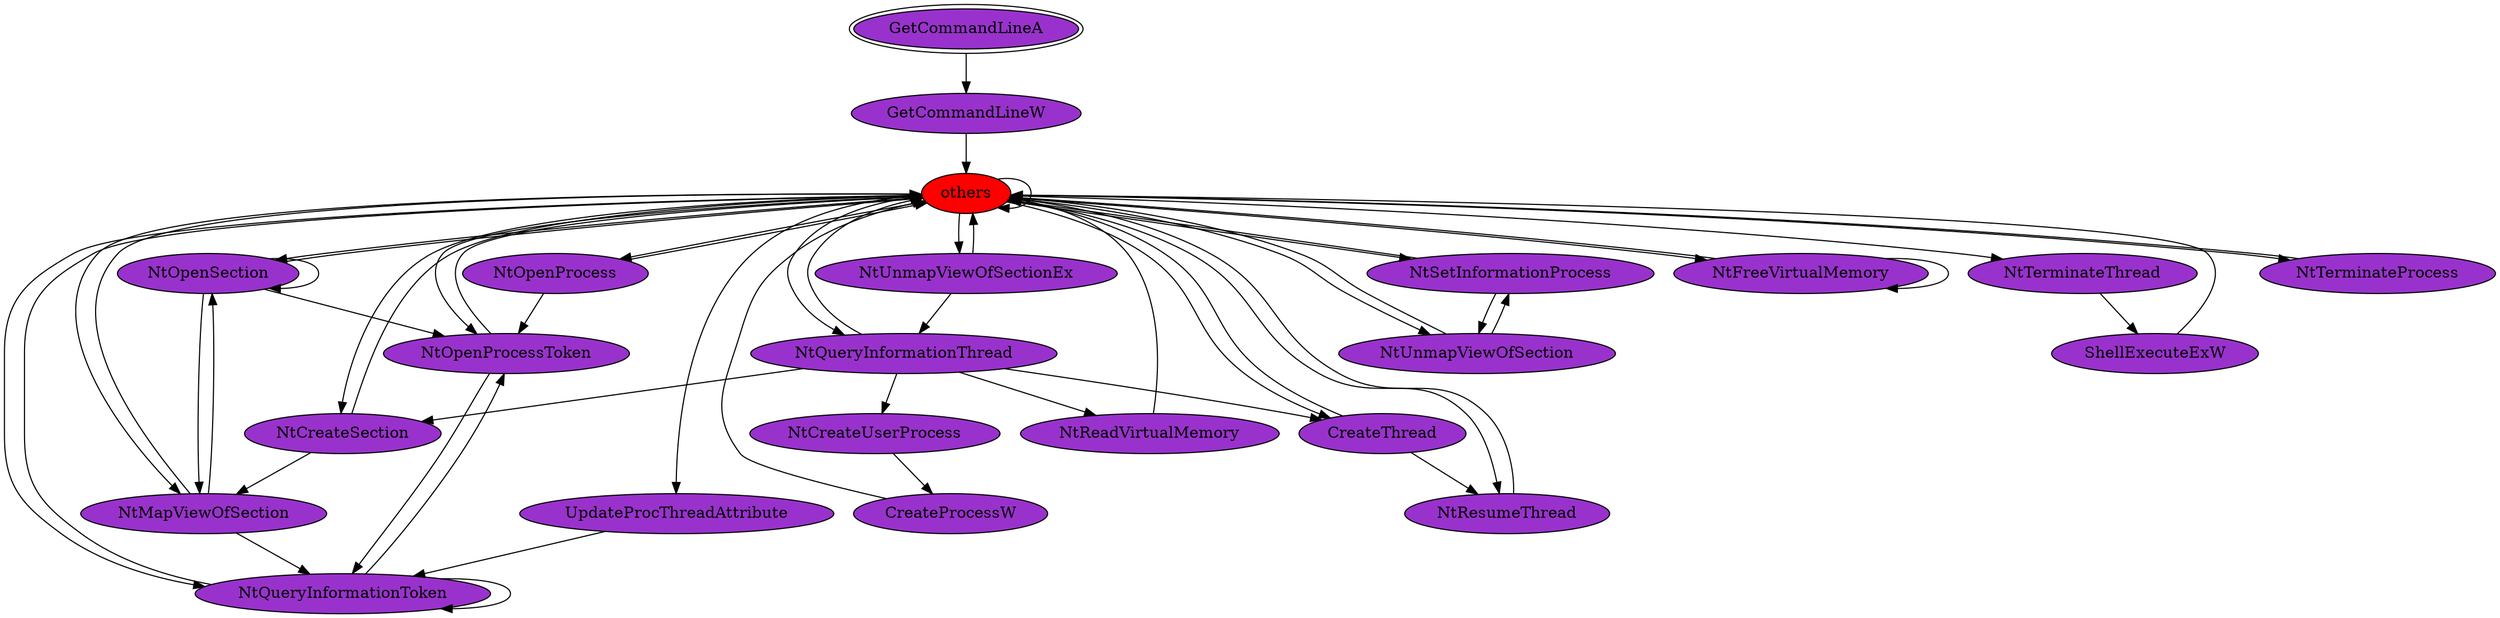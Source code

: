 digraph "./REPORTS/3965/API_PER_CATEGORY/ShellExecuteEx.exe_3088_Processes_API_per_Category_Transition_Matrix" {
	GetCommandLineA [label=GetCommandLineA fillcolor=darkorchid peripheries=2 style=filled]
	GetCommandLineW [label=GetCommandLineW fillcolor=darkorchid style=filled]
	GetCommandLineA -> GetCommandLineW [label=""]
	others [label=others fillcolor=red style=filled]
	GetCommandLineW -> others [label=""]
	others -> others [label=""]
	NtOpenSection [label=NtOpenSection fillcolor=darkorchid style=filled]
	others -> NtOpenSection [label=""]
	NtCreateSection [label=NtCreateSection fillcolor=darkorchid style=filled]
	others -> NtCreateSection [label=""]
	NtMapViewOfSection [label=NtMapViewOfSection fillcolor=darkorchid style=filled]
	others -> NtMapViewOfSection [label=""]
	NtQueryInformationToken [label=NtQueryInformationToken fillcolor=darkorchid style=filled]
	others -> NtQueryInformationToken [label=""]
	NtOpenProcessToken [label=NtOpenProcessToken fillcolor=darkorchid style=filled]
	others -> NtOpenProcessToken [label=""]
	NtSetInformationProcess [label=NtSetInformationProcess fillcolor=darkorchid style=filled]
	others -> NtSetInformationProcess [label=""]
	NtUnmapViewOfSectionEx [label=NtUnmapViewOfSectionEx fillcolor=darkorchid style=filled]
	others -> NtUnmapViewOfSectionEx [label=""]
	NtQueryInformationThread [label=NtQueryInformationThread fillcolor=darkorchid style=filled]
	others -> NtQueryInformationThread [label=""]
	CreateThread [label=CreateThread fillcolor=darkorchid style=filled]
	others -> CreateThread [label=""]
	NtResumeThread [label=NtResumeThread fillcolor=darkorchid style=filled]
	others -> NtResumeThread [label=""]
	NtOpenProcess [label=NtOpenProcess fillcolor=darkorchid style=filled]
	others -> NtOpenProcess [label=""]
	UpdateProcThreadAttribute [label=UpdateProcThreadAttribute fillcolor=darkorchid style=filled]
	others -> UpdateProcThreadAttribute [label=""]
	NtUnmapViewOfSection [label=NtUnmapViewOfSection fillcolor=darkorchid style=filled]
	others -> NtUnmapViewOfSection [label=""]
	NtFreeVirtualMemory [label=NtFreeVirtualMemory fillcolor=darkorchid style=filled]
	others -> NtFreeVirtualMemory [label=""]
	NtTerminateThread [label=NtTerminateThread fillcolor=darkorchid style=filled]
	others -> NtTerminateThread [label=""]
	NtTerminateProcess [label=NtTerminateProcess fillcolor=darkorchid style=filled]
	others -> NtTerminateProcess [label=""]
	NtOpenSection -> others [label=""]
	NtOpenSection -> NtOpenSection [label=""]
	NtOpenSection -> NtMapViewOfSection [label=""]
	NtOpenSection -> NtOpenProcessToken [label=""]
	NtCreateSection -> others [label=""]
	NtCreateSection -> NtMapViewOfSection [label=""]
	NtMapViewOfSection -> others [label=""]
	NtMapViewOfSection -> NtOpenSection [label=""]
	NtMapViewOfSection -> NtQueryInformationToken [label=""]
	NtQueryInformationToken -> others [label=""]
	NtQueryInformationToken -> NtQueryInformationToken [label=""]
	NtQueryInformationToken -> NtOpenProcessToken [label=""]
	NtOpenProcessToken -> others [label=""]
	NtOpenProcessToken -> NtQueryInformationToken [label=""]
	NtSetInformationProcess -> others [label=""]
	NtSetInformationProcess -> NtUnmapViewOfSection [label=""]
	NtUnmapViewOfSectionEx -> others [label=""]
	NtUnmapViewOfSectionEx -> NtQueryInformationThread [label=""]
	NtQueryInformationThread -> others [label=""]
	NtQueryInformationThread -> NtCreateSection [label=""]
	NtReadVirtualMemory [label=NtReadVirtualMemory fillcolor=darkorchid style=filled]
	NtQueryInformationThread -> NtReadVirtualMemory [label=""]
	NtQueryInformationThread -> CreateThread [label=""]
	NtCreateUserProcess [label=NtCreateUserProcess fillcolor=darkorchid style=filled]
	NtQueryInformationThread -> NtCreateUserProcess [label=""]
	NtReadVirtualMemory -> others [label=""]
	CreateThread -> others [label=""]
	CreateThread -> NtResumeThread [label=""]
	NtResumeThread -> others [label=""]
	NtOpenProcess -> others [label=""]
	NtOpenProcess -> NtOpenProcessToken [label=""]
	UpdateProcThreadAttribute -> NtQueryInformationToken [label=""]
	NtUnmapViewOfSection -> others [label=""]
	NtUnmapViewOfSection -> NtSetInformationProcess [label=""]
	CreateProcessW [label=CreateProcessW fillcolor=darkorchid style=filled]
	NtCreateUserProcess -> CreateProcessW [label=""]
	CreateProcessW -> others [label=""]
	NtFreeVirtualMemory -> others [label=""]
	NtFreeVirtualMemory -> NtFreeVirtualMemory [label=""]
	ShellExecuteExW [label=ShellExecuteExW fillcolor=darkorchid style=filled]
	NtTerminateThread -> ShellExecuteExW [label=""]
	ShellExecuteExW -> others [label=""]
	NtTerminateProcess -> others [label=""]
}

